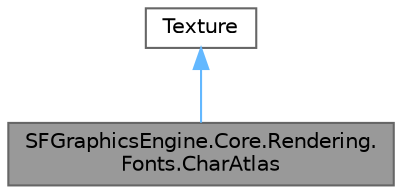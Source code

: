 digraph "SFGraphicsEngine.Core.Rendering.Fonts.CharAtlas"
{
 // LATEX_PDF_SIZE
  bgcolor="transparent";
  edge [fontname=Helvetica,fontsize=10,labelfontname=Helvetica,labelfontsize=10];
  node [fontname=Helvetica,fontsize=10,shape=box,height=0.2,width=0.4];
  Node1 [label="SFGraphicsEngine.Core.Rendering.\lFonts.CharAtlas",height=0.2,width=0.4,color="gray40", fillcolor="grey60", style="filled", fontcolor="black",tooltip="Texture of font characters"];
  Node2 -> Node1 [dir="back",color="steelblue1",style="solid"];
  Node2 [label="Texture",height=0.2,width=0.4,color="gray40", fillcolor="white", style="filled",URL="$class_s_f_graphics_engine_1_1_core_1_1_rendering_1_1_imaging_1_1_texture.html",tooltip=" "];
}
